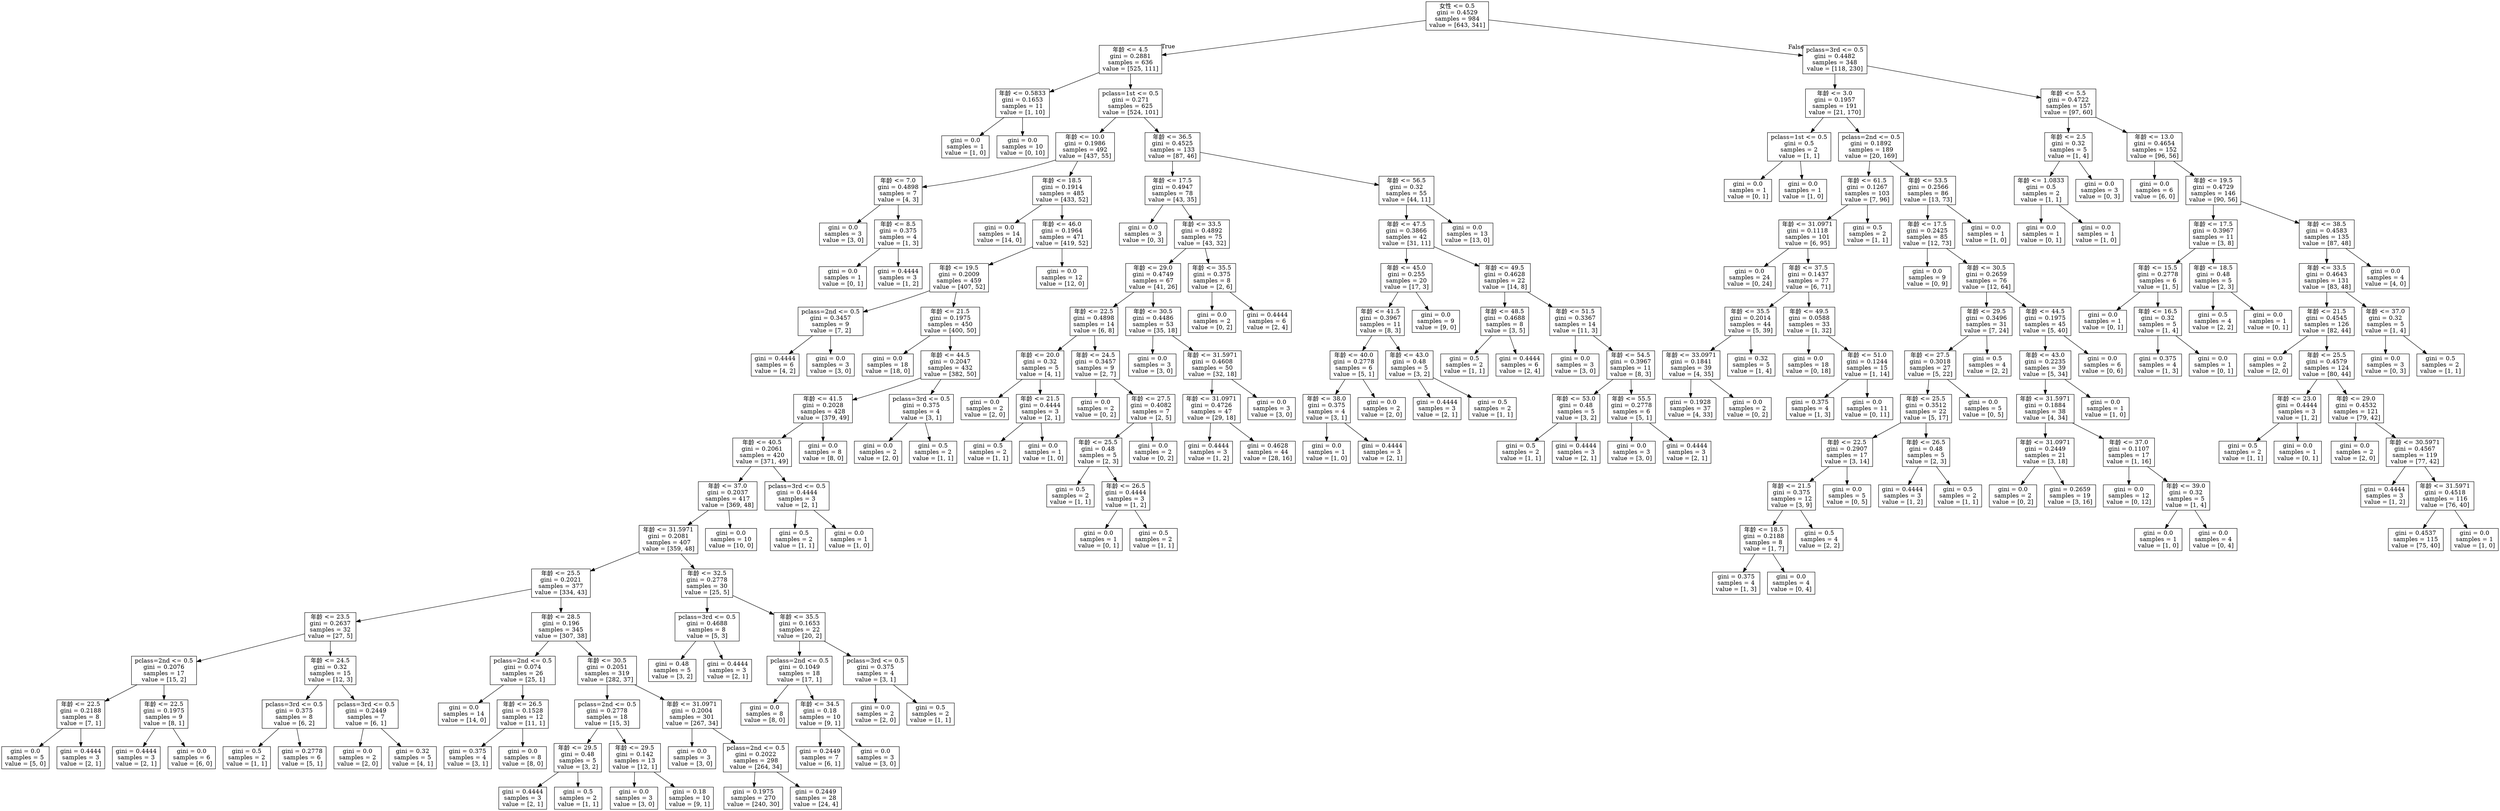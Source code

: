 digraph Tree {
node [shape=box] ;
0 [label="女性 <= 0.5\ngini = 0.4529\nsamples = 984\nvalue = [643, 341]"] ;
1 [label="年龄 <= 4.5\ngini = 0.2881\nsamples = 636\nvalue = [525, 111]"] ;
0 -> 1 [labeldistance=2.5, labelangle=45, headlabel="True"] ;
2 [label="年龄 <= 0.5833\ngini = 0.1653\nsamples = 11\nvalue = [1, 10]"] ;
1 -> 2 ;
3 [label="gini = 0.0\nsamples = 1\nvalue = [1, 0]"] ;
2 -> 3 ;
4 [label="gini = 0.0\nsamples = 10\nvalue = [0, 10]"] ;
2 -> 4 ;
5 [label="pclass=1st <= 0.5\ngini = 0.271\nsamples = 625\nvalue = [524, 101]"] ;
1 -> 5 ;
6 [label="年龄 <= 10.0\ngini = 0.1986\nsamples = 492\nvalue = [437, 55]"] ;
5 -> 6 ;
7 [label="年龄 <= 7.0\ngini = 0.4898\nsamples = 7\nvalue = [4, 3]"] ;
6 -> 7 ;
8 [label="gini = 0.0\nsamples = 3\nvalue = [3, 0]"] ;
7 -> 8 ;
9 [label="年龄 <= 8.5\ngini = 0.375\nsamples = 4\nvalue = [1, 3]"] ;
7 -> 9 ;
10 [label="gini = 0.0\nsamples = 1\nvalue = [0, 1]"] ;
9 -> 10 ;
11 [label="gini = 0.4444\nsamples = 3\nvalue = [1, 2]"] ;
9 -> 11 ;
12 [label="年龄 <= 18.5\ngini = 0.1914\nsamples = 485\nvalue = [433, 52]"] ;
6 -> 12 ;
13 [label="gini = 0.0\nsamples = 14\nvalue = [14, 0]"] ;
12 -> 13 ;
14 [label="年龄 <= 46.0\ngini = 0.1964\nsamples = 471\nvalue = [419, 52]"] ;
12 -> 14 ;
15 [label="年龄 <= 19.5\ngini = 0.2009\nsamples = 459\nvalue = [407, 52]"] ;
14 -> 15 ;
16 [label="pclass=2nd <= 0.5\ngini = 0.3457\nsamples = 9\nvalue = [7, 2]"] ;
15 -> 16 ;
17 [label="gini = 0.4444\nsamples = 6\nvalue = [4, 2]"] ;
16 -> 17 ;
18 [label="gini = 0.0\nsamples = 3\nvalue = [3, 0]"] ;
16 -> 18 ;
19 [label="年龄 <= 21.5\ngini = 0.1975\nsamples = 450\nvalue = [400, 50]"] ;
15 -> 19 ;
20 [label="gini = 0.0\nsamples = 18\nvalue = [18, 0]"] ;
19 -> 20 ;
21 [label="年龄 <= 44.5\ngini = 0.2047\nsamples = 432\nvalue = [382, 50]"] ;
19 -> 21 ;
22 [label="年龄 <= 41.5\ngini = 0.2028\nsamples = 428\nvalue = [379, 49]"] ;
21 -> 22 ;
23 [label="年龄 <= 40.5\ngini = 0.2061\nsamples = 420\nvalue = [371, 49]"] ;
22 -> 23 ;
24 [label="年龄 <= 37.0\ngini = 0.2037\nsamples = 417\nvalue = [369, 48]"] ;
23 -> 24 ;
25 [label="年龄 <= 31.5971\ngini = 0.2081\nsamples = 407\nvalue = [359, 48]"] ;
24 -> 25 ;
26 [label="年龄 <= 25.5\ngini = 0.2021\nsamples = 377\nvalue = [334, 43]"] ;
25 -> 26 ;
27 [label="年龄 <= 23.5\ngini = 0.2637\nsamples = 32\nvalue = [27, 5]"] ;
26 -> 27 ;
28 [label="pclass=2nd <= 0.5\ngini = 0.2076\nsamples = 17\nvalue = [15, 2]"] ;
27 -> 28 ;
29 [label="年龄 <= 22.5\ngini = 0.2188\nsamples = 8\nvalue = [7, 1]"] ;
28 -> 29 ;
30 [label="gini = 0.0\nsamples = 5\nvalue = [5, 0]"] ;
29 -> 30 ;
31 [label="gini = 0.4444\nsamples = 3\nvalue = [2, 1]"] ;
29 -> 31 ;
32 [label="年龄 <= 22.5\ngini = 0.1975\nsamples = 9\nvalue = [8, 1]"] ;
28 -> 32 ;
33 [label="gini = 0.4444\nsamples = 3\nvalue = [2, 1]"] ;
32 -> 33 ;
34 [label="gini = 0.0\nsamples = 6\nvalue = [6, 0]"] ;
32 -> 34 ;
35 [label="年龄 <= 24.5\ngini = 0.32\nsamples = 15\nvalue = [12, 3]"] ;
27 -> 35 ;
36 [label="pclass=3rd <= 0.5\ngini = 0.375\nsamples = 8\nvalue = [6, 2]"] ;
35 -> 36 ;
37 [label="gini = 0.5\nsamples = 2\nvalue = [1, 1]"] ;
36 -> 37 ;
38 [label="gini = 0.2778\nsamples = 6\nvalue = [5, 1]"] ;
36 -> 38 ;
39 [label="pclass=3rd <= 0.5\ngini = 0.2449\nsamples = 7\nvalue = [6, 1]"] ;
35 -> 39 ;
40 [label="gini = 0.0\nsamples = 2\nvalue = [2, 0]"] ;
39 -> 40 ;
41 [label="gini = 0.32\nsamples = 5\nvalue = [4, 1]"] ;
39 -> 41 ;
42 [label="年龄 <= 28.5\ngini = 0.196\nsamples = 345\nvalue = [307, 38]"] ;
26 -> 42 ;
43 [label="pclass=2nd <= 0.5\ngini = 0.074\nsamples = 26\nvalue = [25, 1]"] ;
42 -> 43 ;
44 [label="gini = 0.0\nsamples = 14\nvalue = [14, 0]"] ;
43 -> 44 ;
45 [label="年龄 <= 26.5\ngini = 0.1528\nsamples = 12\nvalue = [11, 1]"] ;
43 -> 45 ;
46 [label="gini = 0.375\nsamples = 4\nvalue = [3, 1]"] ;
45 -> 46 ;
47 [label="gini = 0.0\nsamples = 8\nvalue = [8, 0]"] ;
45 -> 47 ;
48 [label="年龄 <= 30.5\ngini = 0.2051\nsamples = 319\nvalue = [282, 37]"] ;
42 -> 48 ;
49 [label="pclass=2nd <= 0.5\ngini = 0.2778\nsamples = 18\nvalue = [15, 3]"] ;
48 -> 49 ;
50 [label="年龄 <= 29.5\ngini = 0.48\nsamples = 5\nvalue = [3, 2]"] ;
49 -> 50 ;
51 [label="gini = 0.4444\nsamples = 3\nvalue = [2, 1]"] ;
50 -> 51 ;
52 [label="gini = 0.5\nsamples = 2\nvalue = [1, 1]"] ;
50 -> 52 ;
53 [label="年龄 <= 29.5\ngini = 0.142\nsamples = 13\nvalue = [12, 1]"] ;
49 -> 53 ;
54 [label="gini = 0.0\nsamples = 3\nvalue = [3, 0]"] ;
53 -> 54 ;
55 [label="gini = 0.18\nsamples = 10\nvalue = [9, 1]"] ;
53 -> 55 ;
56 [label="年龄 <= 31.0971\ngini = 0.2004\nsamples = 301\nvalue = [267, 34]"] ;
48 -> 56 ;
57 [label="gini = 0.0\nsamples = 3\nvalue = [3, 0]"] ;
56 -> 57 ;
58 [label="pclass=2nd <= 0.5\ngini = 0.2022\nsamples = 298\nvalue = [264, 34]"] ;
56 -> 58 ;
59 [label="gini = 0.1975\nsamples = 270\nvalue = [240, 30]"] ;
58 -> 59 ;
60 [label="gini = 0.2449\nsamples = 28\nvalue = [24, 4]"] ;
58 -> 60 ;
61 [label="年龄 <= 32.5\ngini = 0.2778\nsamples = 30\nvalue = [25, 5]"] ;
25 -> 61 ;
62 [label="pclass=3rd <= 0.5\ngini = 0.4688\nsamples = 8\nvalue = [5, 3]"] ;
61 -> 62 ;
63 [label="gini = 0.48\nsamples = 5\nvalue = [3, 2]"] ;
62 -> 63 ;
64 [label="gini = 0.4444\nsamples = 3\nvalue = [2, 1]"] ;
62 -> 64 ;
65 [label="年龄 <= 35.5\ngini = 0.1653\nsamples = 22\nvalue = [20, 2]"] ;
61 -> 65 ;
66 [label="pclass=2nd <= 0.5\ngini = 0.1049\nsamples = 18\nvalue = [17, 1]"] ;
65 -> 66 ;
67 [label="gini = 0.0\nsamples = 8\nvalue = [8, 0]"] ;
66 -> 67 ;
68 [label="年龄 <= 34.5\ngini = 0.18\nsamples = 10\nvalue = [9, 1]"] ;
66 -> 68 ;
69 [label="gini = 0.2449\nsamples = 7\nvalue = [6, 1]"] ;
68 -> 69 ;
70 [label="gini = 0.0\nsamples = 3\nvalue = [3, 0]"] ;
68 -> 70 ;
71 [label="pclass=3rd <= 0.5\ngini = 0.375\nsamples = 4\nvalue = [3, 1]"] ;
65 -> 71 ;
72 [label="gini = 0.0\nsamples = 2\nvalue = [2, 0]"] ;
71 -> 72 ;
73 [label="gini = 0.5\nsamples = 2\nvalue = [1, 1]"] ;
71 -> 73 ;
74 [label="gini = 0.0\nsamples = 10\nvalue = [10, 0]"] ;
24 -> 74 ;
75 [label="pclass=3rd <= 0.5\ngini = 0.4444\nsamples = 3\nvalue = [2, 1]"] ;
23 -> 75 ;
76 [label="gini = 0.5\nsamples = 2\nvalue = [1, 1]"] ;
75 -> 76 ;
77 [label="gini = 0.0\nsamples = 1\nvalue = [1, 0]"] ;
75 -> 77 ;
78 [label="gini = 0.0\nsamples = 8\nvalue = [8, 0]"] ;
22 -> 78 ;
79 [label="pclass=3rd <= 0.5\ngini = 0.375\nsamples = 4\nvalue = [3, 1]"] ;
21 -> 79 ;
80 [label="gini = 0.0\nsamples = 2\nvalue = [2, 0]"] ;
79 -> 80 ;
81 [label="gini = 0.5\nsamples = 2\nvalue = [1, 1]"] ;
79 -> 81 ;
82 [label="gini = 0.0\nsamples = 12\nvalue = [12, 0]"] ;
14 -> 82 ;
83 [label="年龄 <= 36.5\ngini = 0.4525\nsamples = 133\nvalue = [87, 46]"] ;
5 -> 83 ;
84 [label="年龄 <= 17.5\ngini = 0.4947\nsamples = 78\nvalue = [43, 35]"] ;
83 -> 84 ;
85 [label="gini = 0.0\nsamples = 3\nvalue = [0, 3]"] ;
84 -> 85 ;
86 [label="年龄 <= 33.5\ngini = 0.4892\nsamples = 75\nvalue = [43, 32]"] ;
84 -> 86 ;
87 [label="年龄 <= 29.0\ngini = 0.4749\nsamples = 67\nvalue = [41, 26]"] ;
86 -> 87 ;
88 [label="年龄 <= 22.5\ngini = 0.4898\nsamples = 14\nvalue = [6, 8]"] ;
87 -> 88 ;
89 [label="年龄 <= 20.0\ngini = 0.32\nsamples = 5\nvalue = [4, 1]"] ;
88 -> 89 ;
90 [label="gini = 0.0\nsamples = 2\nvalue = [2, 0]"] ;
89 -> 90 ;
91 [label="年龄 <= 21.5\ngini = 0.4444\nsamples = 3\nvalue = [2, 1]"] ;
89 -> 91 ;
92 [label="gini = 0.5\nsamples = 2\nvalue = [1, 1]"] ;
91 -> 92 ;
93 [label="gini = 0.0\nsamples = 1\nvalue = [1, 0]"] ;
91 -> 93 ;
94 [label="年龄 <= 24.5\ngini = 0.3457\nsamples = 9\nvalue = [2, 7]"] ;
88 -> 94 ;
95 [label="gini = 0.0\nsamples = 2\nvalue = [0, 2]"] ;
94 -> 95 ;
96 [label="年龄 <= 27.5\ngini = 0.4082\nsamples = 7\nvalue = [2, 5]"] ;
94 -> 96 ;
97 [label="年龄 <= 25.5\ngini = 0.48\nsamples = 5\nvalue = [2, 3]"] ;
96 -> 97 ;
98 [label="gini = 0.5\nsamples = 2\nvalue = [1, 1]"] ;
97 -> 98 ;
99 [label="年龄 <= 26.5\ngini = 0.4444\nsamples = 3\nvalue = [1, 2]"] ;
97 -> 99 ;
100 [label="gini = 0.0\nsamples = 1\nvalue = [0, 1]"] ;
99 -> 100 ;
101 [label="gini = 0.5\nsamples = 2\nvalue = [1, 1]"] ;
99 -> 101 ;
102 [label="gini = 0.0\nsamples = 2\nvalue = [0, 2]"] ;
96 -> 102 ;
103 [label="年龄 <= 30.5\ngini = 0.4486\nsamples = 53\nvalue = [35, 18]"] ;
87 -> 103 ;
104 [label="gini = 0.0\nsamples = 3\nvalue = [3, 0]"] ;
103 -> 104 ;
105 [label="年龄 <= 31.5971\ngini = 0.4608\nsamples = 50\nvalue = [32, 18]"] ;
103 -> 105 ;
106 [label="年龄 <= 31.0971\ngini = 0.4726\nsamples = 47\nvalue = [29, 18]"] ;
105 -> 106 ;
107 [label="gini = 0.4444\nsamples = 3\nvalue = [1, 2]"] ;
106 -> 107 ;
108 [label="gini = 0.4628\nsamples = 44\nvalue = [28, 16]"] ;
106 -> 108 ;
109 [label="gini = 0.0\nsamples = 3\nvalue = [3, 0]"] ;
105 -> 109 ;
110 [label="年龄 <= 35.5\ngini = 0.375\nsamples = 8\nvalue = [2, 6]"] ;
86 -> 110 ;
111 [label="gini = 0.0\nsamples = 2\nvalue = [0, 2]"] ;
110 -> 111 ;
112 [label="gini = 0.4444\nsamples = 6\nvalue = [2, 4]"] ;
110 -> 112 ;
113 [label="年龄 <= 56.5\ngini = 0.32\nsamples = 55\nvalue = [44, 11]"] ;
83 -> 113 ;
114 [label="年龄 <= 47.5\ngini = 0.3866\nsamples = 42\nvalue = [31, 11]"] ;
113 -> 114 ;
115 [label="年龄 <= 45.0\ngini = 0.255\nsamples = 20\nvalue = [17, 3]"] ;
114 -> 115 ;
116 [label="年龄 <= 41.5\ngini = 0.3967\nsamples = 11\nvalue = [8, 3]"] ;
115 -> 116 ;
117 [label="年龄 <= 40.0\ngini = 0.2778\nsamples = 6\nvalue = [5, 1]"] ;
116 -> 117 ;
118 [label="年龄 <= 38.0\ngini = 0.375\nsamples = 4\nvalue = [3, 1]"] ;
117 -> 118 ;
119 [label="gini = 0.0\nsamples = 1\nvalue = [1, 0]"] ;
118 -> 119 ;
120 [label="gini = 0.4444\nsamples = 3\nvalue = [2, 1]"] ;
118 -> 120 ;
121 [label="gini = 0.0\nsamples = 2\nvalue = [2, 0]"] ;
117 -> 121 ;
122 [label="年龄 <= 43.0\ngini = 0.48\nsamples = 5\nvalue = [3, 2]"] ;
116 -> 122 ;
123 [label="gini = 0.4444\nsamples = 3\nvalue = [2, 1]"] ;
122 -> 123 ;
124 [label="gini = 0.5\nsamples = 2\nvalue = [1, 1]"] ;
122 -> 124 ;
125 [label="gini = 0.0\nsamples = 9\nvalue = [9, 0]"] ;
115 -> 125 ;
126 [label="年龄 <= 49.5\ngini = 0.4628\nsamples = 22\nvalue = [14, 8]"] ;
114 -> 126 ;
127 [label="年龄 <= 48.5\ngini = 0.4688\nsamples = 8\nvalue = [3, 5]"] ;
126 -> 127 ;
128 [label="gini = 0.5\nsamples = 2\nvalue = [1, 1]"] ;
127 -> 128 ;
129 [label="gini = 0.4444\nsamples = 6\nvalue = [2, 4]"] ;
127 -> 129 ;
130 [label="年龄 <= 51.5\ngini = 0.3367\nsamples = 14\nvalue = [11, 3]"] ;
126 -> 130 ;
131 [label="gini = 0.0\nsamples = 3\nvalue = [3, 0]"] ;
130 -> 131 ;
132 [label="年龄 <= 54.5\ngini = 0.3967\nsamples = 11\nvalue = [8, 3]"] ;
130 -> 132 ;
133 [label="年龄 <= 53.0\ngini = 0.48\nsamples = 5\nvalue = [3, 2]"] ;
132 -> 133 ;
134 [label="gini = 0.5\nsamples = 2\nvalue = [1, 1]"] ;
133 -> 134 ;
135 [label="gini = 0.4444\nsamples = 3\nvalue = [2, 1]"] ;
133 -> 135 ;
136 [label="年龄 <= 55.5\ngini = 0.2778\nsamples = 6\nvalue = [5, 1]"] ;
132 -> 136 ;
137 [label="gini = 0.0\nsamples = 3\nvalue = [3, 0]"] ;
136 -> 137 ;
138 [label="gini = 0.4444\nsamples = 3\nvalue = [2, 1]"] ;
136 -> 138 ;
139 [label="gini = 0.0\nsamples = 13\nvalue = [13, 0]"] ;
113 -> 139 ;
140 [label="pclass=3rd <= 0.5\ngini = 0.4482\nsamples = 348\nvalue = [118, 230]"] ;
0 -> 140 [labeldistance=2.5, labelangle=-45, headlabel="False"] ;
141 [label="年龄 <= 3.0\ngini = 0.1957\nsamples = 191\nvalue = [21, 170]"] ;
140 -> 141 ;
142 [label="pclass=1st <= 0.5\ngini = 0.5\nsamples = 2\nvalue = [1, 1]"] ;
141 -> 142 ;
143 [label="gini = 0.0\nsamples = 1\nvalue = [0, 1]"] ;
142 -> 143 ;
144 [label="gini = 0.0\nsamples = 1\nvalue = [1, 0]"] ;
142 -> 144 ;
145 [label="pclass=2nd <= 0.5\ngini = 0.1892\nsamples = 189\nvalue = [20, 169]"] ;
141 -> 145 ;
146 [label="年龄 <= 61.5\ngini = 0.1267\nsamples = 103\nvalue = [7, 96]"] ;
145 -> 146 ;
147 [label="年龄 <= 31.0971\ngini = 0.1118\nsamples = 101\nvalue = [6, 95]"] ;
146 -> 147 ;
148 [label="gini = 0.0\nsamples = 24\nvalue = [0, 24]"] ;
147 -> 148 ;
149 [label="年龄 <= 37.5\ngini = 0.1437\nsamples = 77\nvalue = [6, 71]"] ;
147 -> 149 ;
150 [label="年龄 <= 35.5\ngini = 0.2014\nsamples = 44\nvalue = [5, 39]"] ;
149 -> 150 ;
151 [label="年龄 <= 33.0971\ngini = 0.1841\nsamples = 39\nvalue = [4, 35]"] ;
150 -> 151 ;
152 [label="gini = 0.1928\nsamples = 37\nvalue = [4, 33]"] ;
151 -> 152 ;
153 [label="gini = 0.0\nsamples = 2\nvalue = [0, 2]"] ;
151 -> 153 ;
154 [label="gini = 0.32\nsamples = 5\nvalue = [1, 4]"] ;
150 -> 154 ;
155 [label="年龄 <= 49.5\ngini = 0.0588\nsamples = 33\nvalue = [1, 32]"] ;
149 -> 155 ;
156 [label="gini = 0.0\nsamples = 18\nvalue = [0, 18]"] ;
155 -> 156 ;
157 [label="年龄 <= 51.0\ngini = 0.1244\nsamples = 15\nvalue = [1, 14]"] ;
155 -> 157 ;
158 [label="gini = 0.375\nsamples = 4\nvalue = [1, 3]"] ;
157 -> 158 ;
159 [label="gini = 0.0\nsamples = 11\nvalue = [0, 11]"] ;
157 -> 159 ;
160 [label="gini = 0.5\nsamples = 2\nvalue = [1, 1]"] ;
146 -> 160 ;
161 [label="年龄 <= 53.5\ngini = 0.2566\nsamples = 86\nvalue = [13, 73]"] ;
145 -> 161 ;
162 [label="年龄 <= 17.5\ngini = 0.2425\nsamples = 85\nvalue = [12, 73]"] ;
161 -> 162 ;
163 [label="gini = 0.0\nsamples = 9\nvalue = [0, 9]"] ;
162 -> 163 ;
164 [label="年龄 <= 30.5\ngini = 0.2659\nsamples = 76\nvalue = [12, 64]"] ;
162 -> 164 ;
165 [label="年龄 <= 29.5\ngini = 0.3496\nsamples = 31\nvalue = [7, 24]"] ;
164 -> 165 ;
166 [label="年龄 <= 27.5\ngini = 0.3018\nsamples = 27\nvalue = [5, 22]"] ;
165 -> 166 ;
167 [label="年龄 <= 25.5\ngini = 0.3512\nsamples = 22\nvalue = [5, 17]"] ;
166 -> 167 ;
168 [label="年龄 <= 22.5\ngini = 0.2907\nsamples = 17\nvalue = [3, 14]"] ;
167 -> 168 ;
169 [label="年龄 <= 21.5\ngini = 0.375\nsamples = 12\nvalue = [3, 9]"] ;
168 -> 169 ;
170 [label="年龄 <= 18.5\ngini = 0.2188\nsamples = 8\nvalue = [1, 7]"] ;
169 -> 170 ;
171 [label="gini = 0.375\nsamples = 4\nvalue = [1, 3]"] ;
170 -> 171 ;
172 [label="gini = 0.0\nsamples = 4\nvalue = [0, 4]"] ;
170 -> 172 ;
173 [label="gini = 0.5\nsamples = 4\nvalue = [2, 2]"] ;
169 -> 173 ;
174 [label="gini = 0.0\nsamples = 5\nvalue = [0, 5]"] ;
168 -> 174 ;
175 [label="年龄 <= 26.5\ngini = 0.48\nsamples = 5\nvalue = [2, 3]"] ;
167 -> 175 ;
176 [label="gini = 0.4444\nsamples = 3\nvalue = [1, 2]"] ;
175 -> 176 ;
177 [label="gini = 0.5\nsamples = 2\nvalue = [1, 1]"] ;
175 -> 177 ;
178 [label="gini = 0.0\nsamples = 5\nvalue = [0, 5]"] ;
166 -> 178 ;
179 [label="gini = 0.5\nsamples = 4\nvalue = [2, 2]"] ;
165 -> 179 ;
180 [label="年龄 <= 44.5\ngini = 0.1975\nsamples = 45\nvalue = [5, 40]"] ;
164 -> 180 ;
181 [label="年龄 <= 43.0\ngini = 0.2235\nsamples = 39\nvalue = [5, 34]"] ;
180 -> 181 ;
182 [label="年龄 <= 31.5971\ngini = 0.1884\nsamples = 38\nvalue = [4, 34]"] ;
181 -> 182 ;
183 [label="年龄 <= 31.0971\ngini = 0.2449\nsamples = 21\nvalue = [3, 18]"] ;
182 -> 183 ;
184 [label="gini = 0.0\nsamples = 2\nvalue = [0, 2]"] ;
183 -> 184 ;
185 [label="gini = 0.2659\nsamples = 19\nvalue = [3, 16]"] ;
183 -> 185 ;
186 [label="年龄 <= 37.0\ngini = 0.1107\nsamples = 17\nvalue = [1, 16]"] ;
182 -> 186 ;
187 [label="gini = 0.0\nsamples = 12\nvalue = [0, 12]"] ;
186 -> 187 ;
188 [label="年龄 <= 39.0\ngini = 0.32\nsamples = 5\nvalue = [1, 4]"] ;
186 -> 188 ;
189 [label="gini = 0.0\nsamples = 1\nvalue = [1, 0]"] ;
188 -> 189 ;
190 [label="gini = 0.0\nsamples = 4\nvalue = [0, 4]"] ;
188 -> 190 ;
191 [label="gini = 0.0\nsamples = 1\nvalue = [1, 0]"] ;
181 -> 191 ;
192 [label="gini = 0.0\nsamples = 6\nvalue = [0, 6]"] ;
180 -> 192 ;
193 [label="gini = 0.0\nsamples = 1\nvalue = [1, 0]"] ;
161 -> 193 ;
194 [label="年龄 <= 5.5\ngini = 0.4722\nsamples = 157\nvalue = [97, 60]"] ;
140 -> 194 ;
195 [label="年龄 <= 2.5\ngini = 0.32\nsamples = 5\nvalue = [1, 4]"] ;
194 -> 195 ;
196 [label="年龄 <= 1.0833\ngini = 0.5\nsamples = 2\nvalue = [1, 1]"] ;
195 -> 196 ;
197 [label="gini = 0.0\nsamples = 1\nvalue = [0, 1]"] ;
196 -> 197 ;
198 [label="gini = 0.0\nsamples = 1\nvalue = [1, 0]"] ;
196 -> 198 ;
199 [label="gini = 0.0\nsamples = 3\nvalue = [0, 3]"] ;
195 -> 199 ;
200 [label="年龄 <= 13.0\ngini = 0.4654\nsamples = 152\nvalue = [96, 56]"] ;
194 -> 200 ;
201 [label="gini = 0.0\nsamples = 6\nvalue = [6, 0]"] ;
200 -> 201 ;
202 [label="年龄 <= 19.5\ngini = 0.4729\nsamples = 146\nvalue = [90, 56]"] ;
200 -> 202 ;
203 [label="年龄 <= 17.5\ngini = 0.3967\nsamples = 11\nvalue = [3, 8]"] ;
202 -> 203 ;
204 [label="年龄 <= 15.5\ngini = 0.2778\nsamples = 6\nvalue = [1, 5]"] ;
203 -> 204 ;
205 [label="gini = 0.0\nsamples = 1\nvalue = [0, 1]"] ;
204 -> 205 ;
206 [label="年龄 <= 16.5\ngini = 0.32\nsamples = 5\nvalue = [1, 4]"] ;
204 -> 206 ;
207 [label="gini = 0.375\nsamples = 4\nvalue = [1, 3]"] ;
206 -> 207 ;
208 [label="gini = 0.0\nsamples = 1\nvalue = [0, 1]"] ;
206 -> 208 ;
209 [label="年龄 <= 18.5\ngini = 0.48\nsamples = 5\nvalue = [2, 3]"] ;
203 -> 209 ;
210 [label="gini = 0.5\nsamples = 4\nvalue = [2, 2]"] ;
209 -> 210 ;
211 [label="gini = 0.0\nsamples = 1\nvalue = [0, 1]"] ;
209 -> 211 ;
212 [label="年龄 <= 38.5\ngini = 0.4583\nsamples = 135\nvalue = [87, 48]"] ;
202 -> 212 ;
213 [label="年龄 <= 33.5\ngini = 0.4643\nsamples = 131\nvalue = [83, 48]"] ;
212 -> 213 ;
214 [label="年龄 <= 21.5\ngini = 0.4545\nsamples = 126\nvalue = [82, 44]"] ;
213 -> 214 ;
215 [label="gini = 0.0\nsamples = 2\nvalue = [2, 0]"] ;
214 -> 215 ;
216 [label="年龄 <= 25.5\ngini = 0.4579\nsamples = 124\nvalue = [80, 44]"] ;
214 -> 216 ;
217 [label="年龄 <= 23.0\ngini = 0.4444\nsamples = 3\nvalue = [1, 2]"] ;
216 -> 217 ;
218 [label="gini = 0.5\nsamples = 2\nvalue = [1, 1]"] ;
217 -> 218 ;
219 [label="gini = 0.0\nsamples = 1\nvalue = [0, 1]"] ;
217 -> 219 ;
220 [label="年龄 <= 29.0\ngini = 0.4532\nsamples = 121\nvalue = [79, 42]"] ;
216 -> 220 ;
221 [label="gini = 0.0\nsamples = 2\nvalue = [2, 0]"] ;
220 -> 221 ;
222 [label="年龄 <= 30.5971\ngini = 0.4567\nsamples = 119\nvalue = [77, 42]"] ;
220 -> 222 ;
223 [label="gini = 0.4444\nsamples = 3\nvalue = [1, 2]"] ;
222 -> 223 ;
224 [label="年龄 <= 31.5971\ngini = 0.4518\nsamples = 116\nvalue = [76, 40]"] ;
222 -> 224 ;
225 [label="gini = 0.4537\nsamples = 115\nvalue = [75, 40]"] ;
224 -> 225 ;
226 [label="gini = 0.0\nsamples = 1\nvalue = [1, 0]"] ;
224 -> 226 ;
227 [label="年龄 <= 37.0\ngini = 0.32\nsamples = 5\nvalue = [1, 4]"] ;
213 -> 227 ;
228 [label="gini = 0.0\nsamples = 3\nvalue = [0, 3]"] ;
227 -> 228 ;
229 [label="gini = 0.5\nsamples = 2\nvalue = [1, 1]"] ;
227 -> 229 ;
230 [label="gini = 0.0\nsamples = 4\nvalue = [4, 0]"] ;
212 -> 230 ;
}